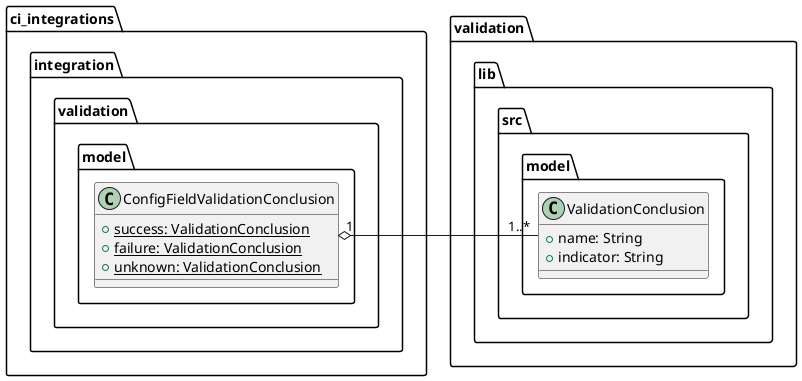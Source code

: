 @startuml ci_integrations_validator_class_diagram

package validation.lib.src.model {
    class ValidationConclusion {
        + name: String
        + indicator: String
    }
}

package ci_integrations.integration.validation.model {
    class ConfigFieldValidationConclusion {
        + {static} success: ValidationConclusion
        + {static} failure: ValidationConclusion
        + {static} unknown: ValidationConclusion
    }
}

ValidationConclusion "1..*" -left-o "1" ConfigFieldValidationConclusion

@enduml

